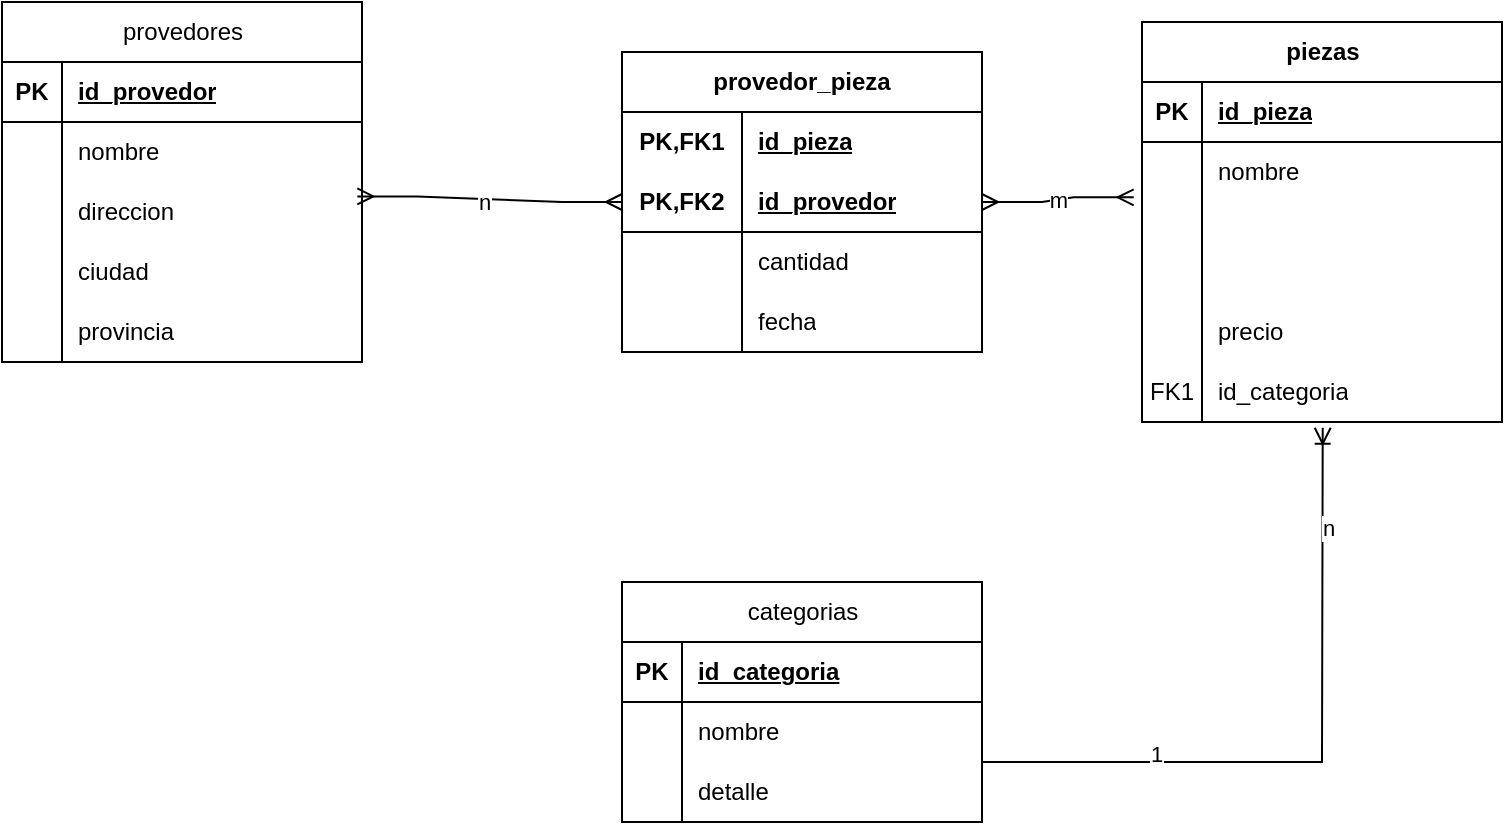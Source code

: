 <mxfile version="24.7.8">
  <diagram name="entidadRelacion" id="hnVdTeI1174Tgwrp4HjK">
    <mxGraphModel dx="1439" dy="714" grid="1" gridSize="10" guides="1" tooltips="1" connect="1" arrows="1" fold="1" page="1" pageScale="1" pageWidth="827" pageHeight="1169" math="0" shadow="0">
      <root>
        <mxCell id="0" />
        <mxCell id="1" parent="0" />
        <mxCell id="MP1kwrEpiq0XKxks3jtv-1" value="provedores" style="shape=table;startSize=30;container=1;collapsible=1;childLayout=tableLayout;fixedRows=1;rowLines=0;fontStyle=0;align=center;resizeLast=1;html=1;" parent="1" vertex="1">
          <mxGeometry x="40" y="60" width="180" height="180" as="geometry" />
        </mxCell>
        <mxCell id="MP1kwrEpiq0XKxks3jtv-2" value="" style="shape=tableRow;horizontal=0;startSize=0;swimlaneHead=0;swimlaneBody=0;fillColor=none;collapsible=0;dropTarget=0;points=[[0,0.5],[1,0.5]];portConstraint=eastwest;top=0;left=0;right=0;bottom=1;" parent="MP1kwrEpiq0XKxks3jtv-1" vertex="1">
          <mxGeometry y="30" width="180" height="30" as="geometry" />
        </mxCell>
        <mxCell id="MP1kwrEpiq0XKxks3jtv-3" value="PK" style="shape=partialRectangle;connectable=0;fillColor=none;top=0;left=0;bottom=0;right=0;fontStyle=1;overflow=hidden;whiteSpace=wrap;html=1;" parent="MP1kwrEpiq0XKxks3jtv-2" vertex="1">
          <mxGeometry width="30" height="30" as="geometry">
            <mxRectangle width="30" height="30" as="alternateBounds" />
          </mxGeometry>
        </mxCell>
        <mxCell id="MP1kwrEpiq0XKxks3jtv-4" value="id_provedor" style="shape=partialRectangle;connectable=0;fillColor=none;top=0;left=0;bottom=0;right=0;align=left;spacingLeft=6;fontStyle=5;overflow=hidden;whiteSpace=wrap;html=1;" parent="MP1kwrEpiq0XKxks3jtv-2" vertex="1">
          <mxGeometry x="30" width="150" height="30" as="geometry">
            <mxRectangle width="150" height="30" as="alternateBounds" />
          </mxGeometry>
        </mxCell>
        <mxCell id="MP1kwrEpiq0XKxks3jtv-5" value="" style="shape=tableRow;horizontal=0;startSize=0;swimlaneHead=0;swimlaneBody=0;fillColor=none;collapsible=0;dropTarget=0;points=[[0,0.5],[1,0.5]];portConstraint=eastwest;top=0;left=0;right=0;bottom=0;" parent="MP1kwrEpiq0XKxks3jtv-1" vertex="1">
          <mxGeometry y="60" width="180" height="30" as="geometry" />
        </mxCell>
        <mxCell id="MP1kwrEpiq0XKxks3jtv-6" value="" style="shape=partialRectangle;connectable=0;fillColor=none;top=0;left=0;bottom=0;right=0;editable=1;overflow=hidden;whiteSpace=wrap;html=1;" parent="MP1kwrEpiq0XKxks3jtv-5" vertex="1">
          <mxGeometry width="30" height="30" as="geometry">
            <mxRectangle width="30" height="30" as="alternateBounds" />
          </mxGeometry>
        </mxCell>
        <mxCell id="MP1kwrEpiq0XKxks3jtv-7" value="nombre" style="shape=partialRectangle;connectable=0;fillColor=none;top=0;left=0;bottom=0;right=0;align=left;spacingLeft=6;overflow=hidden;whiteSpace=wrap;html=1;" parent="MP1kwrEpiq0XKxks3jtv-5" vertex="1">
          <mxGeometry x="30" width="150" height="30" as="geometry">
            <mxRectangle width="150" height="30" as="alternateBounds" />
          </mxGeometry>
        </mxCell>
        <mxCell id="MP1kwrEpiq0XKxks3jtv-8" value="" style="shape=tableRow;horizontal=0;startSize=0;swimlaneHead=0;swimlaneBody=0;fillColor=none;collapsible=0;dropTarget=0;points=[[0,0.5],[1,0.5]];portConstraint=eastwest;top=0;left=0;right=0;bottom=0;" parent="MP1kwrEpiq0XKxks3jtv-1" vertex="1">
          <mxGeometry y="90" width="180" height="30" as="geometry" />
        </mxCell>
        <mxCell id="MP1kwrEpiq0XKxks3jtv-9" value="" style="shape=partialRectangle;connectable=0;fillColor=none;top=0;left=0;bottom=0;right=0;editable=1;overflow=hidden;whiteSpace=wrap;html=1;" parent="MP1kwrEpiq0XKxks3jtv-8" vertex="1">
          <mxGeometry width="30" height="30" as="geometry">
            <mxRectangle width="30" height="30" as="alternateBounds" />
          </mxGeometry>
        </mxCell>
        <mxCell id="MP1kwrEpiq0XKxks3jtv-10" value="direccion" style="shape=partialRectangle;connectable=0;fillColor=none;top=0;left=0;bottom=0;right=0;align=left;spacingLeft=6;overflow=hidden;whiteSpace=wrap;html=1;" parent="MP1kwrEpiq0XKxks3jtv-8" vertex="1">
          <mxGeometry x="30" width="150" height="30" as="geometry">
            <mxRectangle width="150" height="30" as="alternateBounds" />
          </mxGeometry>
        </mxCell>
        <mxCell id="MP1kwrEpiq0XKxks3jtv-11" value="" style="shape=tableRow;horizontal=0;startSize=0;swimlaneHead=0;swimlaneBody=0;fillColor=none;collapsible=0;dropTarget=0;points=[[0,0.5],[1,0.5]];portConstraint=eastwest;top=0;left=0;right=0;bottom=0;" parent="MP1kwrEpiq0XKxks3jtv-1" vertex="1">
          <mxGeometry y="120" width="180" height="30" as="geometry" />
        </mxCell>
        <mxCell id="MP1kwrEpiq0XKxks3jtv-12" value="" style="shape=partialRectangle;connectable=0;fillColor=none;top=0;left=0;bottom=0;right=0;editable=1;overflow=hidden;whiteSpace=wrap;html=1;" parent="MP1kwrEpiq0XKxks3jtv-11" vertex="1">
          <mxGeometry width="30" height="30" as="geometry">
            <mxRectangle width="30" height="30" as="alternateBounds" />
          </mxGeometry>
        </mxCell>
        <mxCell id="MP1kwrEpiq0XKxks3jtv-13" value="ciudad" style="shape=partialRectangle;connectable=0;fillColor=none;top=0;left=0;bottom=0;right=0;align=left;spacingLeft=6;overflow=hidden;whiteSpace=wrap;html=1;" parent="MP1kwrEpiq0XKxks3jtv-11" vertex="1">
          <mxGeometry x="30" width="150" height="30" as="geometry">
            <mxRectangle width="150" height="30" as="alternateBounds" />
          </mxGeometry>
        </mxCell>
        <mxCell id="MP1kwrEpiq0XKxks3jtv-14" value="" style="shape=tableRow;horizontal=0;startSize=0;swimlaneHead=0;swimlaneBody=0;fillColor=none;collapsible=0;dropTarget=0;points=[[0,0.5],[1,0.5]];portConstraint=eastwest;top=0;left=0;right=0;bottom=0;" parent="MP1kwrEpiq0XKxks3jtv-1" vertex="1">
          <mxGeometry y="150" width="180" height="30" as="geometry" />
        </mxCell>
        <mxCell id="MP1kwrEpiq0XKxks3jtv-15" value="" style="shape=partialRectangle;connectable=0;fillColor=none;top=0;left=0;bottom=0;right=0;editable=1;overflow=hidden;whiteSpace=wrap;html=1;" parent="MP1kwrEpiq0XKxks3jtv-14" vertex="1">
          <mxGeometry width="30" height="30" as="geometry">
            <mxRectangle width="30" height="30" as="alternateBounds" />
          </mxGeometry>
        </mxCell>
        <mxCell id="MP1kwrEpiq0XKxks3jtv-16" value="provincia" style="shape=partialRectangle;connectable=0;fillColor=none;top=0;left=0;bottom=0;right=0;align=left;spacingLeft=6;overflow=hidden;whiteSpace=wrap;html=1;" parent="MP1kwrEpiq0XKxks3jtv-14" vertex="1">
          <mxGeometry x="30" width="150" height="30" as="geometry">
            <mxRectangle width="150" height="30" as="alternateBounds" />
          </mxGeometry>
        </mxCell>
        <mxCell id="MP1kwrEpiq0XKxks3jtv-17" value="piezas" style="shape=table;startSize=30;container=1;collapsible=1;childLayout=tableLayout;fixedRows=1;rowLines=0;fontStyle=1;align=center;resizeLast=1;html=1;" parent="1" vertex="1">
          <mxGeometry x="610" y="70" width="180" height="200" as="geometry" />
        </mxCell>
        <mxCell id="MP1kwrEpiq0XKxks3jtv-18" value="" style="shape=tableRow;horizontal=0;startSize=0;swimlaneHead=0;swimlaneBody=0;fillColor=none;collapsible=0;dropTarget=0;points=[[0,0.5],[1,0.5]];portConstraint=eastwest;top=0;left=0;right=0;bottom=1;" parent="MP1kwrEpiq0XKxks3jtv-17" vertex="1">
          <mxGeometry y="30" width="180" height="30" as="geometry" />
        </mxCell>
        <mxCell id="MP1kwrEpiq0XKxks3jtv-19" value="PK" style="shape=partialRectangle;connectable=0;fillColor=none;top=0;left=0;bottom=0;right=0;fontStyle=1;overflow=hidden;whiteSpace=wrap;html=1;" parent="MP1kwrEpiq0XKxks3jtv-18" vertex="1">
          <mxGeometry width="30" height="30" as="geometry">
            <mxRectangle width="30" height="30" as="alternateBounds" />
          </mxGeometry>
        </mxCell>
        <mxCell id="MP1kwrEpiq0XKxks3jtv-20" value="id_pieza" style="shape=partialRectangle;connectable=0;fillColor=none;top=0;left=0;bottom=0;right=0;align=left;spacingLeft=6;fontStyle=5;overflow=hidden;whiteSpace=wrap;html=1;" parent="MP1kwrEpiq0XKxks3jtv-18" vertex="1">
          <mxGeometry x="30" width="150" height="30" as="geometry">
            <mxRectangle width="150" height="30" as="alternateBounds" />
          </mxGeometry>
        </mxCell>
        <mxCell id="MP1kwrEpiq0XKxks3jtv-21" value="" style="shape=tableRow;horizontal=0;startSize=0;swimlaneHead=0;swimlaneBody=0;fillColor=none;collapsible=0;dropTarget=0;points=[[0,0.5],[1,0.5]];portConstraint=eastwest;top=0;left=0;right=0;bottom=0;" parent="MP1kwrEpiq0XKxks3jtv-17" vertex="1">
          <mxGeometry y="60" width="180" height="30" as="geometry" />
        </mxCell>
        <mxCell id="MP1kwrEpiq0XKxks3jtv-22" value="" style="shape=partialRectangle;connectable=0;fillColor=none;top=0;left=0;bottom=0;right=0;editable=1;overflow=hidden;whiteSpace=wrap;html=1;" parent="MP1kwrEpiq0XKxks3jtv-21" vertex="1">
          <mxGeometry width="30" height="30" as="geometry">
            <mxRectangle width="30" height="30" as="alternateBounds" />
          </mxGeometry>
        </mxCell>
        <mxCell id="MP1kwrEpiq0XKxks3jtv-23" value="nombre" style="shape=partialRectangle;connectable=0;fillColor=none;top=0;left=0;bottom=0;right=0;align=left;spacingLeft=6;overflow=hidden;whiteSpace=wrap;html=1;" parent="MP1kwrEpiq0XKxks3jtv-21" vertex="1">
          <mxGeometry x="30" width="150" height="30" as="geometry">
            <mxRectangle width="150" height="30" as="alternateBounds" />
          </mxGeometry>
        </mxCell>
        <mxCell id="MP1kwrEpiq0XKxks3jtv-24" value="" style="shape=tableRow;horizontal=0;startSize=0;swimlaneHead=0;swimlaneBody=0;fillColor=none;collapsible=0;dropTarget=0;points=[[0,0.5],[1,0.5]];portConstraint=eastwest;top=0;left=0;right=0;bottom=0;" parent="MP1kwrEpiq0XKxks3jtv-17" vertex="1">
          <mxGeometry y="90" width="180" height="20" as="geometry" />
        </mxCell>
        <mxCell id="MP1kwrEpiq0XKxks3jtv-25" value="" style="shape=partialRectangle;connectable=0;fillColor=none;top=0;left=0;bottom=0;right=0;editable=1;overflow=hidden;whiteSpace=wrap;html=1;" parent="MP1kwrEpiq0XKxks3jtv-24" vertex="1">
          <mxGeometry width="30" height="20" as="geometry">
            <mxRectangle width="30" height="20" as="alternateBounds" />
          </mxGeometry>
        </mxCell>
        <mxCell id="MP1kwrEpiq0XKxks3jtv-26" value="" style="shape=partialRectangle;connectable=0;fillColor=none;top=0;left=0;bottom=0;right=0;align=left;spacingLeft=6;overflow=hidden;whiteSpace=wrap;html=1;" parent="MP1kwrEpiq0XKxks3jtv-24" vertex="1">
          <mxGeometry x="30" width="150" height="20" as="geometry">
            <mxRectangle width="150" height="20" as="alternateBounds" />
          </mxGeometry>
        </mxCell>
        <mxCell id="MP1kwrEpiq0XKxks3jtv-27" value="" style="shape=tableRow;horizontal=0;startSize=0;swimlaneHead=0;swimlaneBody=0;fillColor=none;collapsible=0;dropTarget=0;points=[[0,0.5],[1,0.5]];portConstraint=eastwest;top=0;left=0;right=0;bottom=0;" parent="MP1kwrEpiq0XKxks3jtv-17" vertex="1">
          <mxGeometry y="110" width="180" height="30" as="geometry" />
        </mxCell>
        <mxCell id="MP1kwrEpiq0XKxks3jtv-28" value="" style="shape=partialRectangle;connectable=0;fillColor=none;top=0;left=0;bottom=0;right=0;editable=1;overflow=hidden;whiteSpace=wrap;html=1;" parent="MP1kwrEpiq0XKxks3jtv-27" vertex="1">
          <mxGeometry width="30" height="30" as="geometry">
            <mxRectangle width="30" height="30" as="alternateBounds" />
          </mxGeometry>
        </mxCell>
        <mxCell id="MP1kwrEpiq0XKxks3jtv-29" value="" style="shape=partialRectangle;connectable=0;fillColor=none;top=0;left=0;bottom=0;right=0;align=left;spacingLeft=6;overflow=hidden;whiteSpace=wrap;html=1;" parent="MP1kwrEpiq0XKxks3jtv-27" vertex="1">
          <mxGeometry x="30" width="150" height="30" as="geometry">
            <mxRectangle width="150" height="30" as="alternateBounds" />
          </mxGeometry>
        </mxCell>
        <mxCell id="MP1kwrEpiq0XKxks3jtv-30" value="" style="shape=tableRow;horizontal=0;startSize=0;swimlaneHead=0;swimlaneBody=0;fillColor=none;collapsible=0;dropTarget=0;points=[[0,0.5],[1,0.5]];portConstraint=eastwest;top=0;left=0;right=0;bottom=0;" parent="MP1kwrEpiq0XKxks3jtv-17" vertex="1">
          <mxGeometry y="140" width="180" height="30" as="geometry" />
        </mxCell>
        <mxCell id="MP1kwrEpiq0XKxks3jtv-31" value="" style="shape=partialRectangle;connectable=0;fillColor=none;top=0;left=0;bottom=0;right=0;editable=1;overflow=hidden;whiteSpace=wrap;html=1;" parent="MP1kwrEpiq0XKxks3jtv-30" vertex="1">
          <mxGeometry width="30" height="30" as="geometry">
            <mxRectangle width="30" height="30" as="alternateBounds" />
          </mxGeometry>
        </mxCell>
        <mxCell id="MP1kwrEpiq0XKxks3jtv-32" value="precio" style="shape=partialRectangle;connectable=0;fillColor=none;top=0;left=0;bottom=0;right=0;align=left;spacingLeft=6;overflow=hidden;whiteSpace=wrap;html=1;" parent="MP1kwrEpiq0XKxks3jtv-30" vertex="1">
          <mxGeometry x="30" width="150" height="30" as="geometry">
            <mxRectangle width="150" height="30" as="alternateBounds" />
          </mxGeometry>
        </mxCell>
        <mxCell id="MP1kwrEpiq0XKxks3jtv-48" value="" style="shape=tableRow;horizontal=0;startSize=0;swimlaneHead=0;swimlaneBody=0;fillColor=none;collapsible=0;dropTarget=0;points=[[0,0.5],[1,0.5]];portConstraint=eastwest;top=0;left=0;right=0;bottom=0;" parent="MP1kwrEpiq0XKxks3jtv-17" vertex="1">
          <mxGeometry y="170" width="180" height="30" as="geometry" />
        </mxCell>
        <mxCell id="MP1kwrEpiq0XKxks3jtv-49" value="FK1" style="shape=partialRectangle;connectable=0;fillColor=none;top=0;left=0;bottom=0;right=0;editable=1;overflow=hidden;whiteSpace=wrap;html=1;" parent="MP1kwrEpiq0XKxks3jtv-48" vertex="1">
          <mxGeometry width="30" height="30" as="geometry">
            <mxRectangle width="30" height="30" as="alternateBounds" />
          </mxGeometry>
        </mxCell>
        <mxCell id="MP1kwrEpiq0XKxks3jtv-50" value="id_categoria" style="shape=partialRectangle;connectable=0;fillColor=none;top=0;left=0;bottom=0;right=0;align=left;spacingLeft=6;overflow=hidden;whiteSpace=wrap;html=1;" parent="MP1kwrEpiq0XKxks3jtv-48" vertex="1">
          <mxGeometry x="30" width="150" height="30" as="geometry">
            <mxRectangle width="150" height="30" as="alternateBounds" />
          </mxGeometry>
        </mxCell>
        <mxCell id="MP1kwrEpiq0XKxks3jtv-33" value="" style="edgeStyle=entityRelationEdgeStyle;fontSize=12;html=1;endArrow=ERmany;startArrow=ERmany;rounded=0;exitX=-0.023;exitY=-0.116;exitDx=0;exitDy=0;exitPerimeter=0;" parent="1" source="MP1kwrEpiq0XKxks3jtv-24" target="MP1kwrEpiq0XKxks3jtv-34" edge="1">
          <mxGeometry width="100" height="100" relative="1" as="geometry">
            <mxPoint x="360" y="320" as="sourcePoint" />
            <mxPoint x="460" y="220" as="targetPoint" />
          </mxGeometry>
        </mxCell>
        <mxCell id="MP1kwrEpiq0XKxks3jtv-71" value="m" style="edgeLabel;html=1;align=center;verticalAlign=middle;resizable=0;points=[];" parent="MP1kwrEpiq0XKxks3jtv-33" vertex="1" connectable="0">
          <mxGeometry x="0.003" relative="1" as="geometry">
            <mxPoint as="offset" />
          </mxGeometry>
        </mxCell>
        <mxCell id="MP1kwrEpiq0XKxks3jtv-34" value="provedor_pieza" style="shape=table;startSize=30;container=1;collapsible=1;childLayout=tableLayout;fixedRows=1;rowLines=0;fontStyle=1;align=center;resizeLast=1;html=1;whiteSpace=wrap;" parent="1" vertex="1">
          <mxGeometry x="350" y="85" width="180" height="150" as="geometry" />
        </mxCell>
        <mxCell id="MP1kwrEpiq0XKxks3jtv-35" value="" style="shape=tableRow;horizontal=0;startSize=0;swimlaneHead=0;swimlaneBody=0;fillColor=none;collapsible=0;dropTarget=0;points=[[0,0.5],[1,0.5]];portConstraint=eastwest;top=0;left=0;right=0;bottom=0;html=1;" parent="MP1kwrEpiq0XKxks3jtv-34" vertex="1">
          <mxGeometry y="30" width="180" height="30" as="geometry" />
        </mxCell>
        <mxCell id="MP1kwrEpiq0XKxks3jtv-36" value="PK,FK1" style="shape=partialRectangle;connectable=0;fillColor=none;top=0;left=0;bottom=0;right=0;fontStyle=1;overflow=hidden;html=1;whiteSpace=wrap;" parent="MP1kwrEpiq0XKxks3jtv-35" vertex="1">
          <mxGeometry width="60" height="30" as="geometry">
            <mxRectangle width="60" height="30" as="alternateBounds" />
          </mxGeometry>
        </mxCell>
        <mxCell id="MP1kwrEpiq0XKxks3jtv-37" value="id_pieza" style="shape=partialRectangle;connectable=0;fillColor=none;top=0;left=0;bottom=0;right=0;align=left;spacingLeft=6;fontStyle=5;overflow=hidden;html=1;whiteSpace=wrap;" parent="MP1kwrEpiq0XKxks3jtv-35" vertex="1">
          <mxGeometry x="60" width="120" height="30" as="geometry">
            <mxRectangle width="120" height="30" as="alternateBounds" />
          </mxGeometry>
        </mxCell>
        <mxCell id="MP1kwrEpiq0XKxks3jtv-38" value="" style="shape=tableRow;horizontal=0;startSize=0;swimlaneHead=0;swimlaneBody=0;fillColor=none;collapsible=0;dropTarget=0;points=[[0,0.5],[1,0.5]];portConstraint=eastwest;top=0;left=0;right=0;bottom=1;html=1;" parent="MP1kwrEpiq0XKxks3jtv-34" vertex="1">
          <mxGeometry y="60" width="180" height="30" as="geometry" />
        </mxCell>
        <mxCell id="MP1kwrEpiq0XKxks3jtv-39" value="PK,FK2" style="shape=partialRectangle;connectable=0;fillColor=none;top=0;left=0;bottom=0;right=0;fontStyle=1;overflow=hidden;html=1;whiteSpace=wrap;" parent="MP1kwrEpiq0XKxks3jtv-38" vertex="1">
          <mxGeometry width="60" height="30" as="geometry">
            <mxRectangle width="60" height="30" as="alternateBounds" />
          </mxGeometry>
        </mxCell>
        <mxCell id="MP1kwrEpiq0XKxks3jtv-40" value="id_provedor" style="shape=partialRectangle;connectable=0;fillColor=none;top=0;left=0;bottom=0;right=0;align=left;spacingLeft=6;fontStyle=5;overflow=hidden;html=1;whiteSpace=wrap;" parent="MP1kwrEpiq0XKxks3jtv-38" vertex="1">
          <mxGeometry x="60" width="120" height="30" as="geometry">
            <mxRectangle width="120" height="30" as="alternateBounds" />
          </mxGeometry>
        </mxCell>
        <mxCell id="MP1kwrEpiq0XKxks3jtv-41" value="" style="shape=tableRow;horizontal=0;startSize=0;swimlaneHead=0;swimlaneBody=0;fillColor=none;collapsible=0;dropTarget=0;points=[[0,0.5],[1,0.5]];portConstraint=eastwest;top=0;left=0;right=0;bottom=0;html=1;" parent="MP1kwrEpiq0XKxks3jtv-34" vertex="1">
          <mxGeometry y="90" width="180" height="30" as="geometry" />
        </mxCell>
        <mxCell id="MP1kwrEpiq0XKxks3jtv-42" value="" style="shape=partialRectangle;connectable=0;fillColor=none;top=0;left=0;bottom=0;right=0;editable=1;overflow=hidden;html=1;whiteSpace=wrap;" parent="MP1kwrEpiq0XKxks3jtv-41" vertex="1">
          <mxGeometry width="60" height="30" as="geometry">
            <mxRectangle width="60" height="30" as="alternateBounds" />
          </mxGeometry>
        </mxCell>
        <mxCell id="MP1kwrEpiq0XKxks3jtv-43" value="cantidad" style="shape=partialRectangle;connectable=0;fillColor=none;top=0;left=0;bottom=0;right=0;align=left;spacingLeft=6;overflow=hidden;html=1;whiteSpace=wrap;" parent="MP1kwrEpiq0XKxks3jtv-41" vertex="1">
          <mxGeometry x="60" width="120" height="30" as="geometry">
            <mxRectangle width="120" height="30" as="alternateBounds" />
          </mxGeometry>
        </mxCell>
        <mxCell id="MP1kwrEpiq0XKxks3jtv-44" value="" style="shape=tableRow;horizontal=0;startSize=0;swimlaneHead=0;swimlaneBody=0;fillColor=none;collapsible=0;dropTarget=0;points=[[0,0.5],[1,0.5]];portConstraint=eastwest;top=0;left=0;right=0;bottom=0;html=1;" parent="MP1kwrEpiq0XKxks3jtv-34" vertex="1">
          <mxGeometry y="120" width="180" height="30" as="geometry" />
        </mxCell>
        <mxCell id="MP1kwrEpiq0XKxks3jtv-45" value="" style="shape=partialRectangle;connectable=0;fillColor=none;top=0;left=0;bottom=0;right=0;editable=1;overflow=hidden;html=1;whiteSpace=wrap;" parent="MP1kwrEpiq0XKxks3jtv-44" vertex="1">
          <mxGeometry width="60" height="30" as="geometry">
            <mxRectangle width="60" height="30" as="alternateBounds" />
          </mxGeometry>
        </mxCell>
        <mxCell id="MP1kwrEpiq0XKxks3jtv-46" value="fecha" style="shape=partialRectangle;connectable=0;fillColor=none;top=0;left=0;bottom=0;right=0;align=left;spacingLeft=6;overflow=hidden;html=1;whiteSpace=wrap;" parent="MP1kwrEpiq0XKxks3jtv-44" vertex="1">
          <mxGeometry x="60" width="120" height="30" as="geometry">
            <mxRectangle width="120" height="30" as="alternateBounds" />
          </mxGeometry>
        </mxCell>
        <mxCell id="MP1kwrEpiq0XKxks3jtv-47" value="" style="edgeStyle=entityRelationEdgeStyle;fontSize=12;html=1;endArrow=ERmany;startArrow=ERmany;rounded=0;entryX=0.987;entryY=0.241;entryDx=0;entryDy=0;entryPerimeter=0;" parent="1" source="MP1kwrEpiq0XKxks3jtv-38" target="MP1kwrEpiq0XKxks3jtv-8" edge="1">
          <mxGeometry width="100" height="100" relative="1" as="geometry">
            <mxPoint x="446" y="367" as="sourcePoint" />
            <mxPoint x="290" y="360" as="targetPoint" />
          </mxGeometry>
        </mxCell>
        <mxCell id="MP1kwrEpiq0XKxks3jtv-70" value="n" style="edgeLabel;html=1;align=center;verticalAlign=middle;resizable=0;points=[];" parent="MP1kwrEpiq0XKxks3jtv-47" vertex="1" connectable="0">
          <mxGeometry x="0.044" y="1" relative="1" as="geometry">
            <mxPoint as="offset" />
          </mxGeometry>
        </mxCell>
        <mxCell id="MP1kwrEpiq0XKxks3jtv-51" value="categorias" style="shape=table;startSize=30;container=1;collapsible=1;childLayout=tableLayout;fixedRows=1;rowLines=0;fontStyle=0;align=center;resizeLast=1;html=1;" parent="1" vertex="1">
          <mxGeometry x="350" y="350" width="180" height="120" as="geometry" />
        </mxCell>
        <mxCell id="MP1kwrEpiq0XKxks3jtv-52" value="" style="shape=tableRow;horizontal=0;startSize=0;swimlaneHead=0;swimlaneBody=0;fillColor=none;collapsible=0;dropTarget=0;points=[[0,0.5],[1,0.5]];portConstraint=eastwest;top=0;left=0;right=0;bottom=1;" parent="MP1kwrEpiq0XKxks3jtv-51" vertex="1">
          <mxGeometry y="30" width="180" height="30" as="geometry" />
        </mxCell>
        <mxCell id="MP1kwrEpiq0XKxks3jtv-53" value="PK" style="shape=partialRectangle;connectable=0;fillColor=none;top=0;left=0;bottom=0;right=0;fontStyle=1;overflow=hidden;whiteSpace=wrap;html=1;" parent="MP1kwrEpiq0XKxks3jtv-52" vertex="1">
          <mxGeometry width="30" height="30" as="geometry">
            <mxRectangle width="30" height="30" as="alternateBounds" />
          </mxGeometry>
        </mxCell>
        <mxCell id="MP1kwrEpiq0XKxks3jtv-54" value="id_categoria" style="shape=partialRectangle;connectable=0;fillColor=none;top=0;left=0;bottom=0;right=0;align=left;spacingLeft=6;fontStyle=5;overflow=hidden;whiteSpace=wrap;html=1;" parent="MP1kwrEpiq0XKxks3jtv-52" vertex="1">
          <mxGeometry x="30" width="150" height="30" as="geometry">
            <mxRectangle width="150" height="30" as="alternateBounds" />
          </mxGeometry>
        </mxCell>
        <mxCell id="MP1kwrEpiq0XKxks3jtv-55" value="" style="shape=tableRow;horizontal=0;startSize=0;swimlaneHead=0;swimlaneBody=0;fillColor=none;collapsible=0;dropTarget=0;points=[[0,0.5],[1,0.5]];portConstraint=eastwest;top=0;left=0;right=0;bottom=0;" parent="MP1kwrEpiq0XKxks3jtv-51" vertex="1">
          <mxGeometry y="60" width="180" height="30" as="geometry" />
        </mxCell>
        <mxCell id="MP1kwrEpiq0XKxks3jtv-56" value="" style="shape=partialRectangle;connectable=0;fillColor=none;top=0;left=0;bottom=0;right=0;editable=1;overflow=hidden;whiteSpace=wrap;html=1;" parent="MP1kwrEpiq0XKxks3jtv-55" vertex="1">
          <mxGeometry width="30" height="30" as="geometry">
            <mxRectangle width="30" height="30" as="alternateBounds" />
          </mxGeometry>
        </mxCell>
        <mxCell id="MP1kwrEpiq0XKxks3jtv-57" value="nombre" style="shape=partialRectangle;connectable=0;fillColor=none;top=0;left=0;bottom=0;right=0;align=left;spacingLeft=6;overflow=hidden;whiteSpace=wrap;html=1;" parent="MP1kwrEpiq0XKxks3jtv-55" vertex="1">
          <mxGeometry x="30" width="150" height="30" as="geometry">
            <mxRectangle width="150" height="30" as="alternateBounds" />
          </mxGeometry>
        </mxCell>
        <mxCell id="MP1kwrEpiq0XKxks3jtv-58" value="" style="shape=tableRow;horizontal=0;startSize=0;swimlaneHead=0;swimlaneBody=0;fillColor=none;collapsible=0;dropTarget=0;points=[[0,0.5],[1,0.5]];portConstraint=eastwest;top=0;left=0;right=0;bottom=0;" parent="MP1kwrEpiq0XKxks3jtv-51" vertex="1">
          <mxGeometry y="90" width="180" height="30" as="geometry" />
        </mxCell>
        <mxCell id="MP1kwrEpiq0XKxks3jtv-59" value="" style="shape=partialRectangle;connectable=0;fillColor=none;top=0;left=0;bottom=0;right=0;editable=1;overflow=hidden;whiteSpace=wrap;html=1;" parent="MP1kwrEpiq0XKxks3jtv-58" vertex="1">
          <mxGeometry width="30" height="30" as="geometry">
            <mxRectangle width="30" height="30" as="alternateBounds" />
          </mxGeometry>
        </mxCell>
        <mxCell id="MP1kwrEpiq0XKxks3jtv-60" value="detalle" style="shape=partialRectangle;connectable=0;fillColor=none;top=0;left=0;bottom=0;right=0;align=left;spacingLeft=6;overflow=hidden;whiteSpace=wrap;html=1;" parent="MP1kwrEpiq0XKxks3jtv-58" vertex="1">
          <mxGeometry x="30" width="150" height="30" as="geometry">
            <mxRectangle width="150" height="30" as="alternateBounds" />
          </mxGeometry>
        </mxCell>
        <mxCell id="MP1kwrEpiq0XKxks3jtv-67" value="" style="fontSize=12;html=1;endArrow=ERoneToMany;rounded=0;exitX=1;exitY=0.75;exitDx=0;exitDy=0;entryX=0.502;entryY=1.095;entryDx=0;entryDy=0;entryPerimeter=0;" parent="1" source="MP1kwrEpiq0XKxks3jtv-51" target="MP1kwrEpiq0XKxks3jtv-48" edge="1">
          <mxGeometry width="100" height="100" relative="1" as="geometry">
            <mxPoint x="360" y="320" as="sourcePoint" />
            <mxPoint x="460" y="220" as="targetPoint" />
            <Array as="points">
              <mxPoint x="700" y="440" />
            </Array>
          </mxGeometry>
        </mxCell>
        <mxCell id="MP1kwrEpiq0XKxks3jtv-68" value="1" style="edgeLabel;html=1;align=center;verticalAlign=middle;resizable=0;points=[];" parent="MP1kwrEpiq0XKxks3jtv-67" vertex="1" connectable="0">
          <mxGeometry x="-0.487" y="4" relative="1" as="geometry">
            <mxPoint as="offset" />
          </mxGeometry>
        </mxCell>
        <mxCell id="MP1kwrEpiq0XKxks3jtv-69" value="n" style="edgeLabel;html=1;align=center;verticalAlign=middle;resizable=0;points=[];" parent="MP1kwrEpiq0XKxks3jtv-67" vertex="1" connectable="0">
          <mxGeometry x="0.703" y="-2" relative="1" as="geometry">
            <mxPoint as="offset" />
          </mxGeometry>
        </mxCell>
      </root>
    </mxGraphModel>
  </diagram>
</mxfile>
